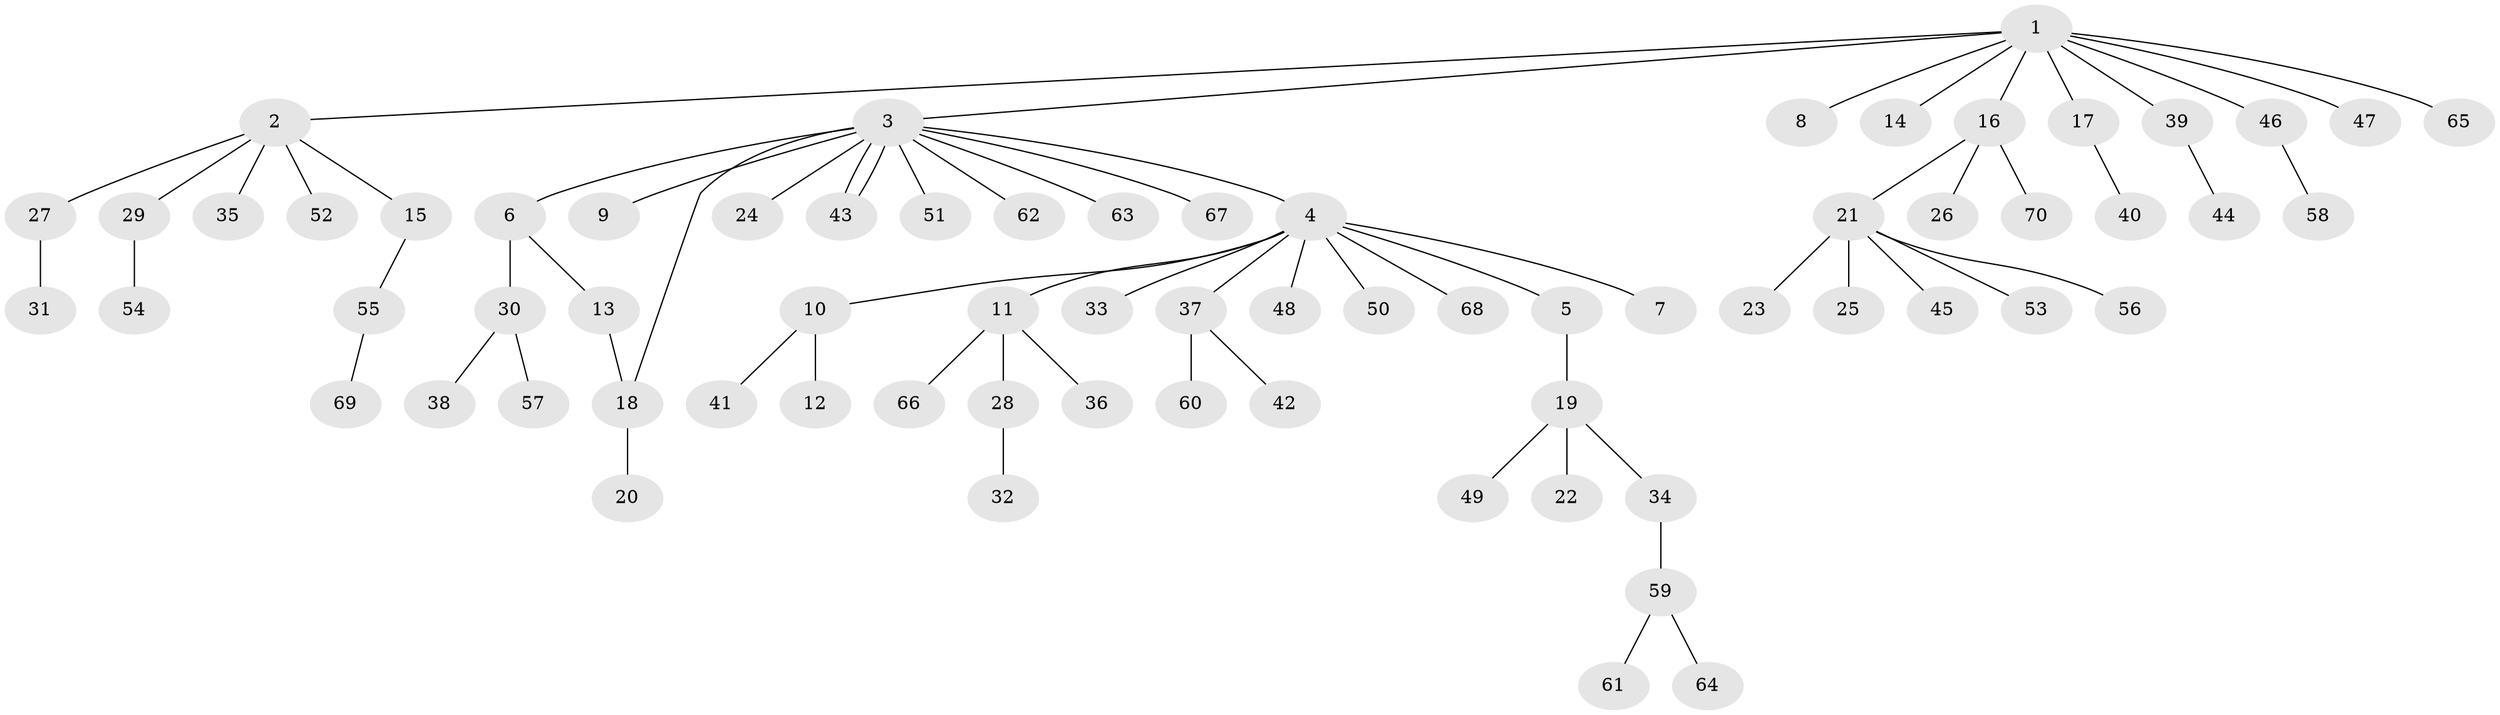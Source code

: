// coarse degree distribution, {10: 0.03571428571428571, 11: 0.03571428571428571, 8: 0.03571428571428571, 1: 0.8214285714285714, 2: 0.07142857142857142}
// Generated by graph-tools (version 1.1) at 2025/18/03/04/25 18:18:29]
// undirected, 70 vertices, 71 edges
graph export_dot {
graph [start="1"]
  node [color=gray90,style=filled];
  1;
  2;
  3;
  4;
  5;
  6;
  7;
  8;
  9;
  10;
  11;
  12;
  13;
  14;
  15;
  16;
  17;
  18;
  19;
  20;
  21;
  22;
  23;
  24;
  25;
  26;
  27;
  28;
  29;
  30;
  31;
  32;
  33;
  34;
  35;
  36;
  37;
  38;
  39;
  40;
  41;
  42;
  43;
  44;
  45;
  46;
  47;
  48;
  49;
  50;
  51;
  52;
  53;
  54;
  55;
  56;
  57;
  58;
  59;
  60;
  61;
  62;
  63;
  64;
  65;
  66;
  67;
  68;
  69;
  70;
  1 -- 2;
  1 -- 3;
  1 -- 8;
  1 -- 14;
  1 -- 16;
  1 -- 17;
  1 -- 39;
  1 -- 46;
  1 -- 47;
  1 -- 65;
  2 -- 15;
  2 -- 27;
  2 -- 29;
  2 -- 35;
  2 -- 52;
  3 -- 4;
  3 -- 6;
  3 -- 9;
  3 -- 18;
  3 -- 24;
  3 -- 43;
  3 -- 43;
  3 -- 51;
  3 -- 62;
  3 -- 63;
  3 -- 67;
  4 -- 5;
  4 -- 7;
  4 -- 10;
  4 -- 11;
  4 -- 33;
  4 -- 37;
  4 -- 48;
  4 -- 50;
  4 -- 68;
  5 -- 19;
  6 -- 13;
  6 -- 30;
  10 -- 12;
  10 -- 41;
  11 -- 28;
  11 -- 36;
  11 -- 66;
  13 -- 18;
  15 -- 55;
  16 -- 21;
  16 -- 26;
  16 -- 70;
  17 -- 40;
  18 -- 20;
  19 -- 22;
  19 -- 34;
  19 -- 49;
  21 -- 23;
  21 -- 25;
  21 -- 45;
  21 -- 53;
  21 -- 56;
  27 -- 31;
  28 -- 32;
  29 -- 54;
  30 -- 38;
  30 -- 57;
  34 -- 59;
  37 -- 42;
  37 -- 60;
  39 -- 44;
  46 -- 58;
  55 -- 69;
  59 -- 61;
  59 -- 64;
}
